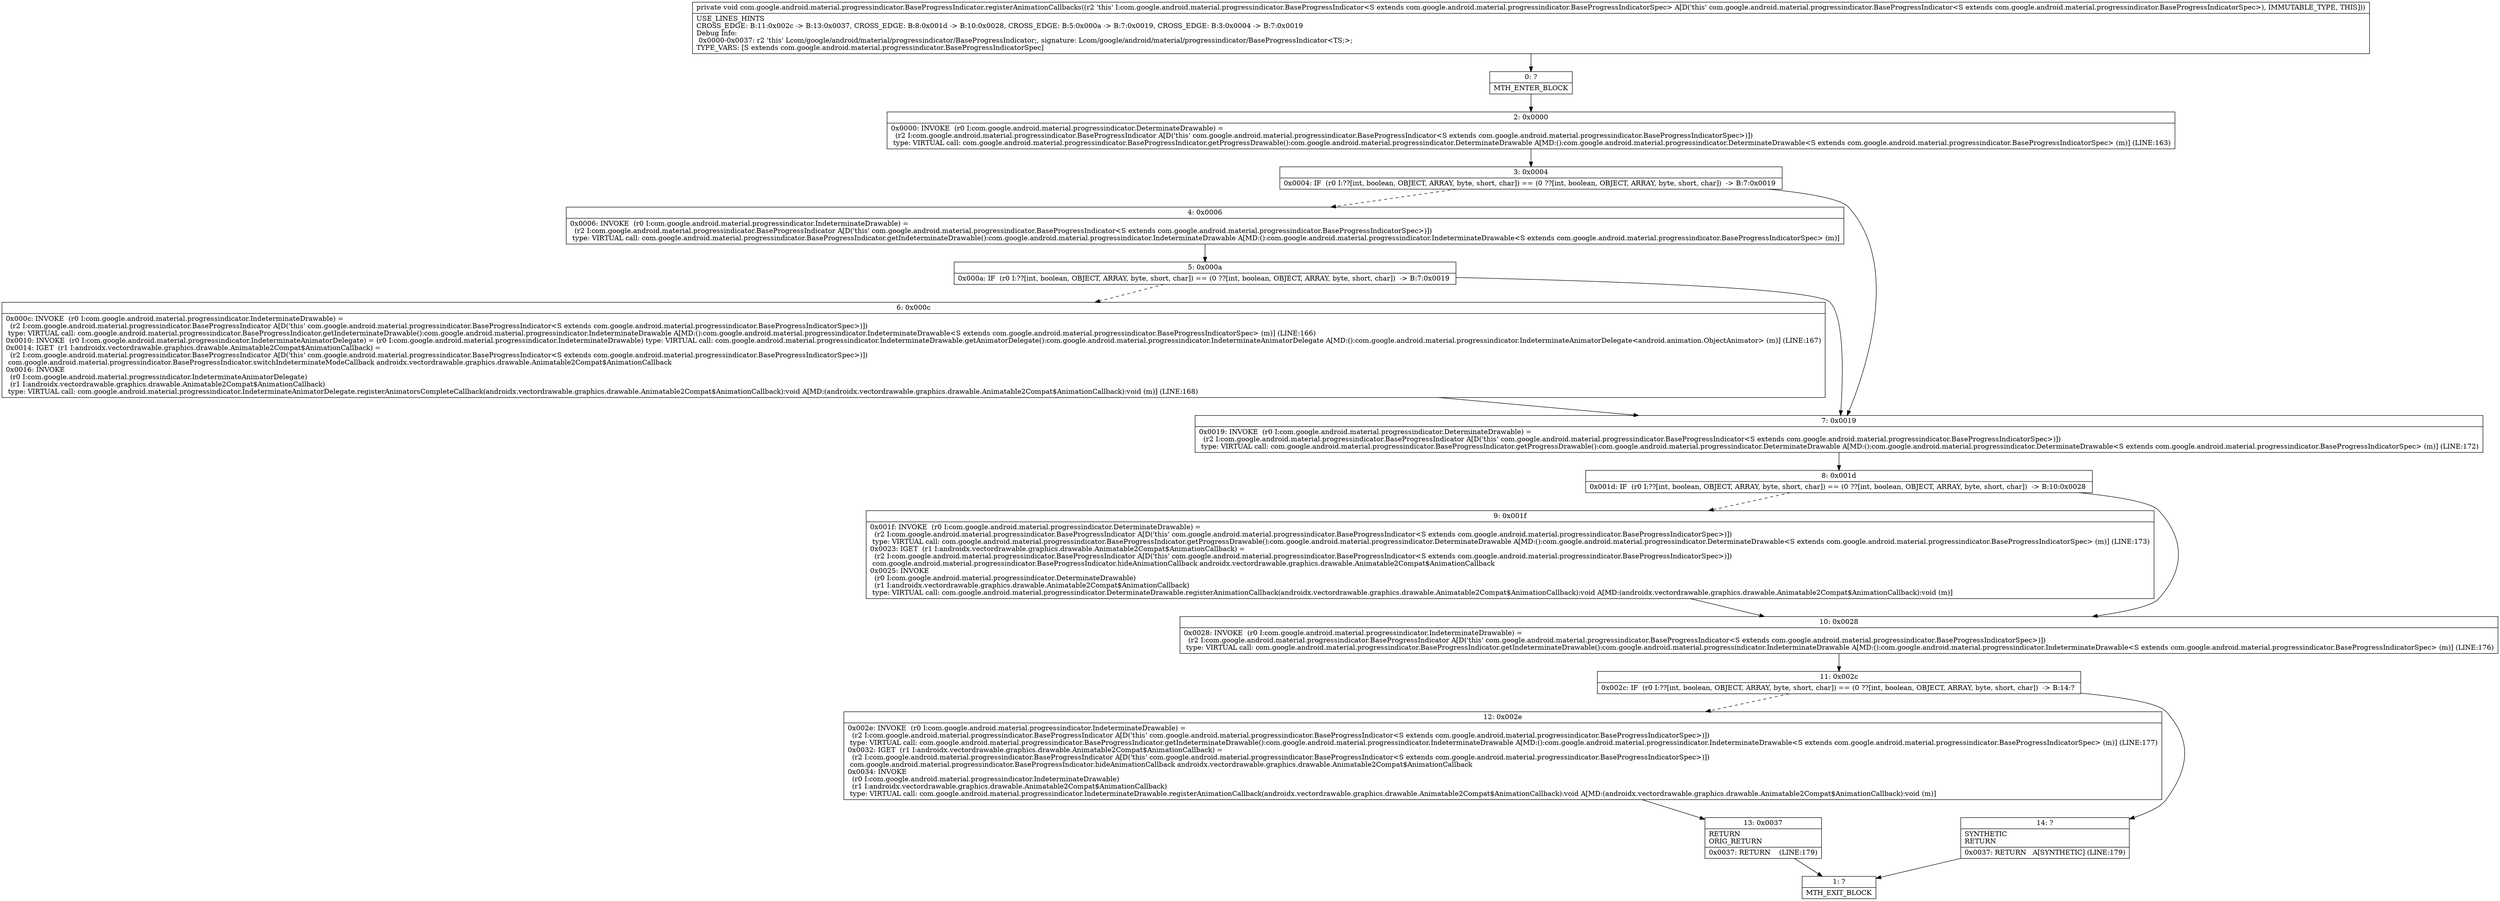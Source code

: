 digraph "CFG forcom.google.android.material.progressindicator.BaseProgressIndicator.registerAnimationCallbacks()V" {
Node_0 [shape=record,label="{0\:\ ?|MTH_ENTER_BLOCK\l}"];
Node_2 [shape=record,label="{2\:\ 0x0000|0x0000: INVOKE  (r0 I:com.google.android.material.progressindicator.DeterminateDrawable) = \l  (r2 I:com.google.android.material.progressindicator.BaseProgressIndicator A[D('this' com.google.android.material.progressindicator.BaseProgressIndicator\<S extends com.google.android.material.progressindicator.BaseProgressIndicatorSpec\>)])\l type: VIRTUAL call: com.google.android.material.progressindicator.BaseProgressIndicator.getProgressDrawable():com.google.android.material.progressindicator.DeterminateDrawable A[MD:():com.google.android.material.progressindicator.DeterminateDrawable\<S extends com.google.android.material.progressindicator.BaseProgressIndicatorSpec\> (m)] (LINE:163)\l}"];
Node_3 [shape=record,label="{3\:\ 0x0004|0x0004: IF  (r0 I:??[int, boolean, OBJECT, ARRAY, byte, short, char]) == (0 ??[int, boolean, OBJECT, ARRAY, byte, short, char])  \-\> B:7:0x0019 \l}"];
Node_4 [shape=record,label="{4\:\ 0x0006|0x0006: INVOKE  (r0 I:com.google.android.material.progressindicator.IndeterminateDrawable) = \l  (r2 I:com.google.android.material.progressindicator.BaseProgressIndicator A[D('this' com.google.android.material.progressindicator.BaseProgressIndicator\<S extends com.google.android.material.progressindicator.BaseProgressIndicatorSpec\>)])\l type: VIRTUAL call: com.google.android.material.progressindicator.BaseProgressIndicator.getIndeterminateDrawable():com.google.android.material.progressindicator.IndeterminateDrawable A[MD:():com.google.android.material.progressindicator.IndeterminateDrawable\<S extends com.google.android.material.progressindicator.BaseProgressIndicatorSpec\> (m)]\l}"];
Node_5 [shape=record,label="{5\:\ 0x000a|0x000a: IF  (r0 I:??[int, boolean, OBJECT, ARRAY, byte, short, char]) == (0 ??[int, boolean, OBJECT, ARRAY, byte, short, char])  \-\> B:7:0x0019 \l}"];
Node_6 [shape=record,label="{6\:\ 0x000c|0x000c: INVOKE  (r0 I:com.google.android.material.progressindicator.IndeterminateDrawable) = \l  (r2 I:com.google.android.material.progressindicator.BaseProgressIndicator A[D('this' com.google.android.material.progressindicator.BaseProgressIndicator\<S extends com.google.android.material.progressindicator.BaseProgressIndicatorSpec\>)])\l type: VIRTUAL call: com.google.android.material.progressindicator.BaseProgressIndicator.getIndeterminateDrawable():com.google.android.material.progressindicator.IndeterminateDrawable A[MD:():com.google.android.material.progressindicator.IndeterminateDrawable\<S extends com.google.android.material.progressindicator.BaseProgressIndicatorSpec\> (m)] (LINE:166)\l0x0010: INVOKE  (r0 I:com.google.android.material.progressindicator.IndeterminateAnimatorDelegate) = (r0 I:com.google.android.material.progressindicator.IndeterminateDrawable) type: VIRTUAL call: com.google.android.material.progressindicator.IndeterminateDrawable.getAnimatorDelegate():com.google.android.material.progressindicator.IndeterminateAnimatorDelegate A[MD:():com.google.android.material.progressindicator.IndeterminateAnimatorDelegate\<android.animation.ObjectAnimator\> (m)] (LINE:167)\l0x0014: IGET  (r1 I:androidx.vectordrawable.graphics.drawable.Animatable2Compat$AnimationCallback) = \l  (r2 I:com.google.android.material.progressindicator.BaseProgressIndicator A[D('this' com.google.android.material.progressindicator.BaseProgressIndicator\<S extends com.google.android.material.progressindicator.BaseProgressIndicatorSpec\>)])\l com.google.android.material.progressindicator.BaseProgressIndicator.switchIndeterminateModeCallback androidx.vectordrawable.graphics.drawable.Animatable2Compat$AnimationCallback \l0x0016: INVOKE  \l  (r0 I:com.google.android.material.progressindicator.IndeterminateAnimatorDelegate)\l  (r1 I:androidx.vectordrawable.graphics.drawable.Animatable2Compat$AnimationCallback)\l type: VIRTUAL call: com.google.android.material.progressindicator.IndeterminateAnimatorDelegate.registerAnimatorsCompleteCallback(androidx.vectordrawable.graphics.drawable.Animatable2Compat$AnimationCallback):void A[MD:(androidx.vectordrawable.graphics.drawable.Animatable2Compat$AnimationCallback):void (m)] (LINE:168)\l}"];
Node_7 [shape=record,label="{7\:\ 0x0019|0x0019: INVOKE  (r0 I:com.google.android.material.progressindicator.DeterminateDrawable) = \l  (r2 I:com.google.android.material.progressindicator.BaseProgressIndicator A[D('this' com.google.android.material.progressindicator.BaseProgressIndicator\<S extends com.google.android.material.progressindicator.BaseProgressIndicatorSpec\>)])\l type: VIRTUAL call: com.google.android.material.progressindicator.BaseProgressIndicator.getProgressDrawable():com.google.android.material.progressindicator.DeterminateDrawable A[MD:():com.google.android.material.progressindicator.DeterminateDrawable\<S extends com.google.android.material.progressindicator.BaseProgressIndicatorSpec\> (m)] (LINE:172)\l}"];
Node_8 [shape=record,label="{8\:\ 0x001d|0x001d: IF  (r0 I:??[int, boolean, OBJECT, ARRAY, byte, short, char]) == (0 ??[int, boolean, OBJECT, ARRAY, byte, short, char])  \-\> B:10:0x0028 \l}"];
Node_9 [shape=record,label="{9\:\ 0x001f|0x001f: INVOKE  (r0 I:com.google.android.material.progressindicator.DeterminateDrawable) = \l  (r2 I:com.google.android.material.progressindicator.BaseProgressIndicator A[D('this' com.google.android.material.progressindicator.BaseProgressIndicator\<S extends com.google.android.material.progressindicator.BaseProgressIndicatorSpec\>)])\l type: VIRTUAL call: com.google.android.material.progressindicator.BaseProgressIndicator.getProgressDrawable():com.google.android.material.progressindicator.DeterminateDrawable A[MD:():com.google.android.material.progressindicator.DeterminateDrawable\<S extends com.google.android.material.progressindicator.BaseProgressIndicatorSpec\> (m)] (LINE:173)\l0x0023: IGET  (r1 I:androidx.vectordrawable.graphics.drawable.Animatable2Compat$AnimationCallback) = \l  (r2 I:com.google.android.material.progressindicator.BaseProgressIndicator A[D('this' com.google.android.material.progressindicator.BaseProgressIndicator\<S extends com.google.android.material.progressindicator.BaseProgressIndicatorSpec\>)])\l com.google.android.material.progressindicator.BaseProgressIndicator.hideAnimationCallback androidx.vectordrawable.graphics.drawable.Animatable2Compat$AnimationCallback \l0x0025: INVOKE  \l  (r0 I:com.google.android.material.progressindicator.DeterminateDrawable)\l  (r1 I:androidx.vectordrawable.graphics.drawable.Animatable2Compat$AnimationCallback)\l type: VIRTUAL call: com.google.android.material.progressindicator.DeterminateDrawable.registerAnimationCallback(androidx.vectordrawable.graphics.drawable.Animatable2Compat$AnimationCallback):void A[MD:(androidx.vectordrawable.graphics.drawable.Animatable2Compat$AnimationCallback):void (m)]\l}"];
Node_10 [shape=record,label="{10\:\ 0x0028|0x0028: INVOKE  (r0 I:com.google.android.material.progressindicator.IndeterminateDrawable) = \l  (r2 I:com.google.android.material.progressindicator.BaseProgressIndicator A[D('this' com.google.android.material.progressindicator.BaseProgressIndicator\<S extends com.google.android.material.progressindicator.BaseProgressIndicatorSpec\>)])\l type: VIRTUAL call: com.google.android.material.progressindicator.BaseProgressIndicator.getIndeterminateDrawable():com.google.android.material.progressindicator.IndeterminateDrawable A[MD:():com.google.android.material.progressindicator.IndeterminateDrawable\<S extends com.google.android.material.progressindicator.BaseProgressIndicatorSpec\> (m)] (LINE:176)\l}"];
Node_11 [shape=record,label="{11\:\ 0x002c|0x002c: IF  (r0 I:??[int, boolean, OBJECT, ARRAY, byte, short, char]) == (0 ??[int, boolean, OBJECT, ARRAY, byte, short, char])  \-\> B:14:? \l}"];
Node_12 [shape=record,label="{12\:\ 0x002e|0x002e: INVOKE  (r0 I:com.google.android.material.progressindicator.IndeterminateDrawable) = \l  (r2 I:com.google.android.material.progressindicator.BaseProgressIndicator A[D('this' com.google.android.material.progressindicator.BaseProgressIndicator\<S extends com.google.android.material.progressindicator.BaseProgressIndicatorSpec\>)])\l type: VIRTUAL call: com.google.android.material.progressindicator.BaseProgressIndicator.getIndeterminateDrawable():com.google.android.material.progressindicator.IndeterminateDrawable A[MD:():com.google.android.material.progressindicator.IndeterminateDrawable\<S extends com.google.android.material.progressindicator.BaseProgressIndicatorSpec\> (m)] (LINE:177)\l0x0032: IGET  (r1 I:androidx.vectordrawable.graphics.drawable.Animatable2Compat$AnimationCallback) = \l  (r2 I:com.google.android.material.progressindicator.BaseProgressIndicator A[D('this' com.google.android.material.progressindicator.BaseProgressIndicator\<S extends com.google.android.material.progressindicator.BaseProgressIndicatorSpec\>)])\l com.google.android.material.progressindicator.BaseProgressIndicator.hideAnimationCallback androidx.vectordrawable.graphics.drawable.Animatable2Compat$AnimationCallback \l0x0034: INVOKE  \l  (r0 I:com.google.android.material.progressindicator.IndeterminateDrawable)\l  (r1 I:androidx.vectordrawable.graphics.drawable.Animatable2Compat$AnimationCallback)\l type: VIRTUAL call: com.google.android.material.progressindicator.IndeterminateDrawable.registerAnimationCallback(androidx.vectordrawable.graphics.drawable.Animatable2Compat$AnimationCallback):void A[MD:(androidx.vectordrawable.graphics.drawable.Animatable2Compat$AnimationCallback):void (m)]\l}"];
Node_13 [shape=record,label="{13\:\ 0x0037|RETURN\lORIG_RETURN\l|0x0037: RETURN    (LINE:179)\l}"];
Node_1 [shape=record,label="{1\:\ ?|MTH_EXIT_BLOCK\l}"];
Node_14 [shape=record,label="{14\:\ ?|SYNTHETIC\lRETURN\l|0x0037: RETURN   A[SYNTHETIC] (LINE:179)\l}"];
MethodNode[shape=record,label="{private void com.google.android.material.progressindicator.BaseProgressIndicator.registerAnimationCallbacks((r2 'this' I:com.google.android.material.progressindicator.BaseProgressIndicator\<S extends com.google.android.material.progressindicator.BaseProgressIndicatorSpec\> A[D('this' com.google.android.material.progressindicator.BaseProgressIndicator\<S extends com.google.android.material.progressindicator.BaseProgressIndicatorSpec\>), IMMUTABLE_TYPE, THIS]))  | USE_LINES_HINTS\lCROSS_EDGE: B:11:0x002c \-\> B:13:0x0037, CROSS_EDGE: B:8:0x001d \-\> B:10:0x0028, CROSS_EDGE: B:5:0x000a \-\> B:7:0x0019, CROSS_EDGE: B:3:0x0004 \-\> B:7:0x0019\lDebug Info:\l  0x0000\-0x0037: r2 'this' Lcom\/google\/android\/material\/progressindicator\/BaseProgressIndicator;, signature: Lcom\/google\/android\/material\/progressindicator\/BaseProgressIndicator\<TS;\>;\lTYPE_VARS: [S extends com.google.android.material.progressindicator.BaseProgressIndicatorSpec]\l}"];
MethodNode -> Node_0;Node_0 -> Node_2;
Node_2 -> Node_3;
Node_3 -> Node_4[style=dashed];
Node_3 -> Node_7;
Node_4 -> Node_5;
Node_5 -> Node_6[style=dashed];
Node_5 -> Node_7;
Node_6 -> Node_7;
Node_7 -> Node_8;
Node_8 -> Node_9[style=dashed];
Node_8 -> Node_10;
Node_9 -> Node_10;
Node_10 -> Node_11;
Node_11 -> Node_12[style=dashed];
Node_11 -> Node_14;
Node_12 -> Node_13;
Node_13 -> Node_1;
Node_14 -> Node_1;
}

